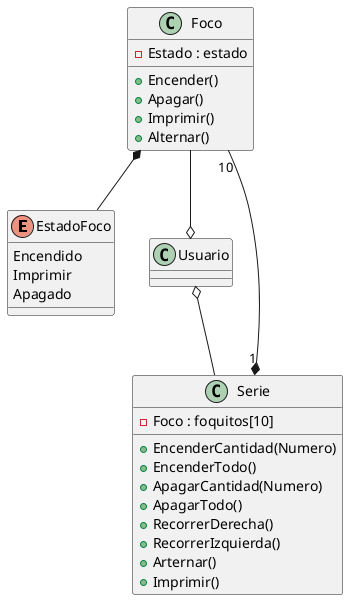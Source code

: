 @startuml diagramaFoco
enum EstadoFoco
{
    Encendido
    Imprimir
    Apagado
}
class Usuario
class Foco
{
    - Estado : estado
    + Encender()
    + Apagar()
    + Imprimir()
    + Alternar()
}

Foco *-- EstadoFoco
Foco --o Usuario

class Serie
{
    - Foco : foquitos[10]
    + EncenderCantidad(Numero)
    + EncenderTodo()
    + ApagarCantidad(Numero)
    + ApagarTodo()
    + RecorrerDerecha()
    + RecorrerIzquierda()
    + Arternar()
    + Imprimir()
}

Serie "1" *-- "10" Foco
Usuario o-- Serie

@enduml
